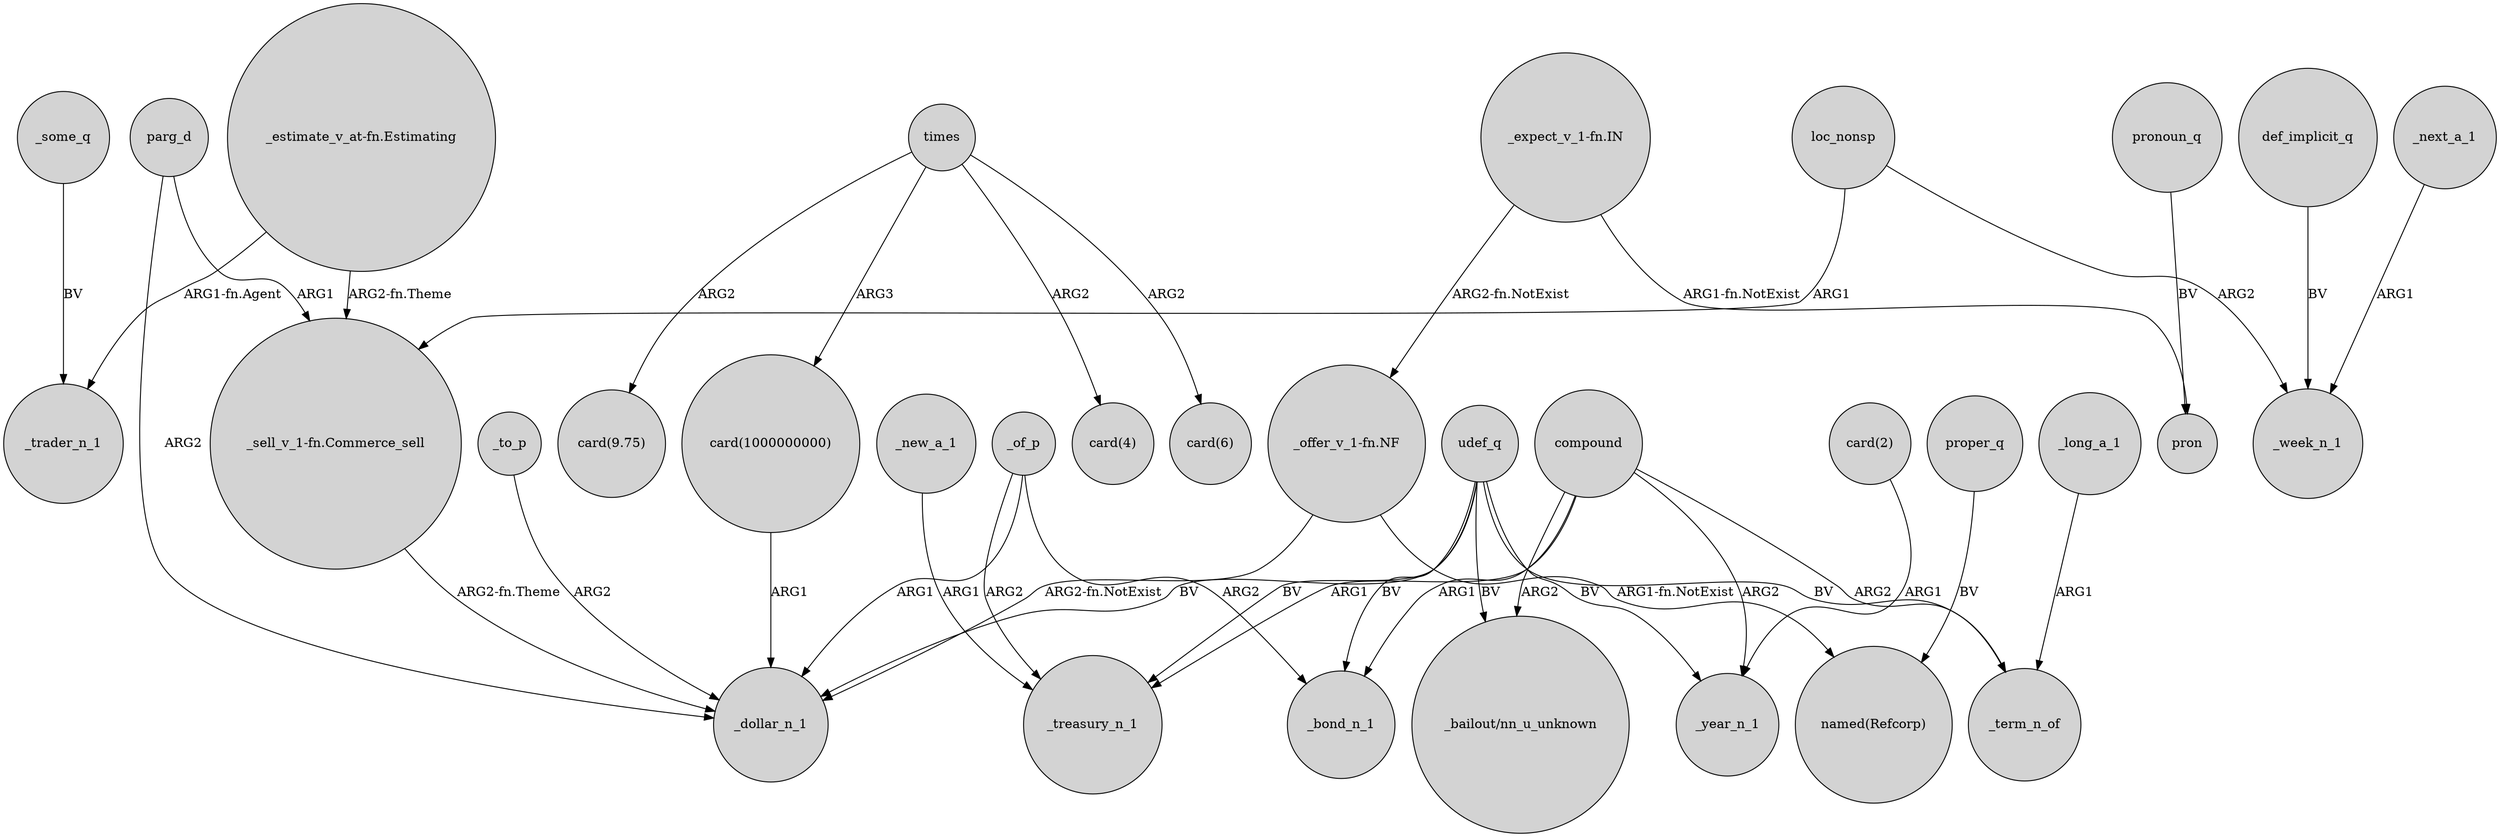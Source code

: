digraph {
	node [shape=circle style=filled]
	"_estimate_v_at-fn.Estimating" -> _trader_n_1 [label="ARG1-fn.Agent"]
	_to_p -> _dollar_n_1 [label=ARG2]
	def_implicit_q -> _week_n_1 [label=BV]
	compound -> _term_n_of [label=ARG2]
	compound -> _treasury_n_1 [label=ARG1]
	_of_p -> _dollar_n_1 [label=ARG1]
	compound -> "_bailout/nn_u_unknown" [label=ARG2]
	compound -> _bond_n_1 [label=ARG1]
	parg_d -> "_sell_v_1-fn.Commerce_sell" [label=ARG1]
	times -> "card(6)" [label=ARG2]
	_of_p -> _bond_n_1 [label=ARG2]
	times -> "card(9.75)" [label=ARG2]
	times -> "card(1000000000)" [label=ARG3]
	_some_q -> _trader_n_1 [label=BV]
	pronoun_q -> pron [label=BV]
	loc_nonsp -> _week_n_1 [label=ARG2]
	"_offer_v_1-fn.NF" -> _dollar_n_1 [label="ARG2-fn.NotExist"]
	udef_q -> _bond_n_1 [label=BV]
	"card(2)" -> _year_n_1 [label=ARG1]
	_new_a_1 -> _treasury_n_1 [label=ARG1]
	times -> "card(4)" [label=ARG2]
	udef_q -> "_bailout/nn_u_unknown" [label=BV]
	udef_q -> _treasury_n_1 [label=BV]
	"_sell_v_1-fn.Commerce_sell" -> _dollar_n_1 [label="ARG2-fn.Theme"]
	udef_q -> _term_n_of [label=BV]
	_of_p -> _treasury_n_1 [label=ARG2]
	"_expect_v_1-fn.IN" -> "_offer_v_1-fn.NF" [label="ARG2-fn.NotExist"]
	"_expect_v_1-fn.IN" -> pron [label="ARG1-fn.NotExist"]
	compound -> _year_n_1 [label=ARG2]
	"_estimate_v_at-fn.Estimating" -> "_sell_v_1-fn.Commerce_sell" [label="ARG2-fn.Theme"]
	parg_d -> _dollar_n_1 [label=ARG2]
	_next_a_1 -> _week_n_1 [label=ARG1]
	udef_q -> _year_n_1 [label=BV]
	"_offer_v_1-fn.NF" -> "named(Refcorp)" [label="ARG1-fn.NotExist"]
	proper_q -> "named(Refcorp)" [label=BV]
	loc_nonsp -> "_sell_v_1-fn.Commerce_sell" [label=ARG1]
	"card(1000000000)" -> _dollar_n_1 [label=ARG1]
	_long_a_1 -> _term_n_of [label=ARG1]
	udef_q -> _dollar_n_1 [label=BV]
}
